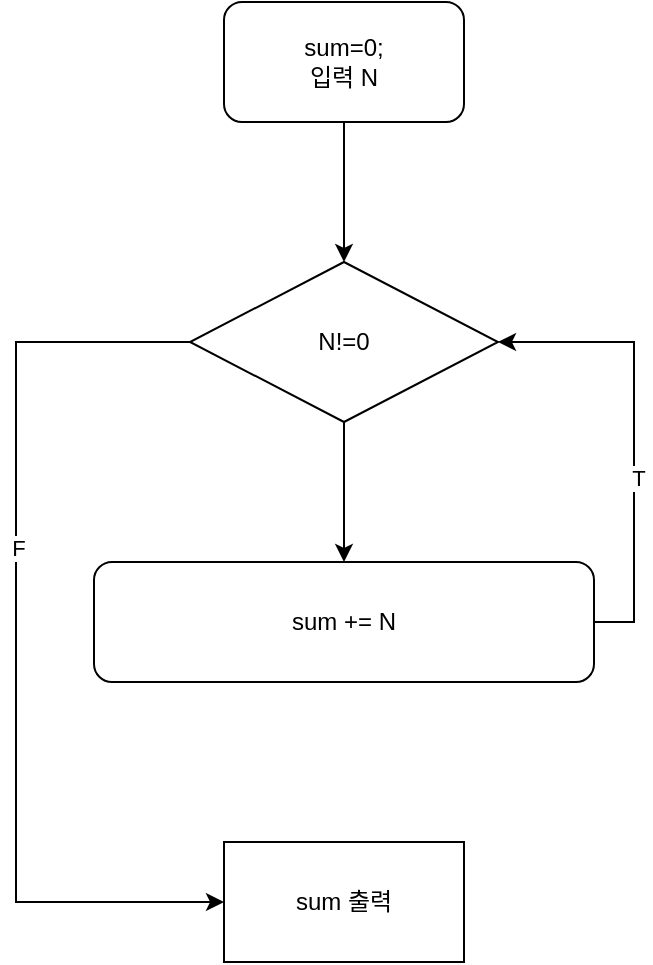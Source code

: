 <mxfile version="24.0.5" type="device">
  <diagram name="페이지-1" id="eFPBtdetUuPQxDnZVLNN">
    <mxGraphModel dx="1434" dy="746" grid="1" gridSize="10" guides="1" tooltips="1" connect="1" arrows="1" fold="1" page="1" pageScale="1" pageWidth="827" pageHeight="1169" math="0" shadow="0">
      <root>
        <mxCell id="0" />
        <mxCell id="1" parent="0" />
        <mxCell id="Y-SlUyWaFZ5vvgdqJEss-5" style="edgeStyle=orthogonalEdgeStyle;rounded=0;orthogonalLoop=1;jettySize=auto;html=1;exitX=0.5;exitY=1;exitDx=0;exitDy=0;entryX=0.5;entryY=0;entryDx=0;entryDy=0;" edge="1" parent="1" source="Y-SlUyWaFZ5vvgdqJEss-1" target="Y-SlUyWaFZ5vvgdqJEss-2">
          <mxGeometry relative="1" as="geometry" />
        </mxCell>
        <mxCell id="Y-SlUyWaFZ5vvgdqJEss-1" value="sum=0;&lt;br&gt;입력 N" style="rounded=1;whiteSpace=wrap;html=1;" vertex="1" parent="1">
          <mxGeometry x="294" y="60" width="120" height="60" as="geometry" />
        </mxCell>
        <mxCell id="Y-SlUyWaFZ5vvgdqJEss-6" style="edgeStyle=orthogonalEdgeStyle;rounded=0;orthogonalLoop=1;jettySize=auto;html=1;exitX=0.5;exitY=1;exitDx=0;exitDy=0;entryX=0.5;entryY=0;entryDx=0;entryDy=0;" edge="1" parent="1" source="Y-SlUyWaFZ5vvgdqJEss-2" target="Y-SlUyWaFZ5vvgdqJEss-3">
          <mxGeometry relative="1" as="geometry" />
        </mxCell>
        <mxCell id="Y-SlUyWaFZ5vvgdqJEss-8" style="edgeStyle=orthogonalEdgeStyle;rounded=0;orthogonalLoop=1;jettySize=auto;html=1;exitX=0;exitY=0.5;exitDx=0;exitDy=0;entryX=0;entryY=0.5;entryDx=0;entryDy=0;" edge="1" parent="1" source="Y-SlUyWaFZ5vvgdqJEss-2" target="Y-SlUyWaFZ5vvgdqJEss-4">
          <mxGeometry relative="1" as="geometry">
            <Array as="points">
              <mxPoint x="190" y="230" />
              <mxPoint x="190" y="510" />
            </Array>
          </mxGeometry>
        </mxCell>
        <mxCell id="Y-SlUyWaFZ5vvgdqJEss-9" value="F" style="edgeLabel;html=1;align=center;verticalAlign=middle;resizable=0;points=[];" vertex="1" connectable="0" parent="Y-SlUyWaFZ5vvgdqJEss-8">
          <mxGeometry x="-0.193" y="1" relative="1" as="geometry">
            <mxPoint as="offset" />
          </mxGeometry>
        </mxCell>
        <mxCell id="Y-SlUyWaFZ5vvgdqJEss-2" value="N!=0" style="rhombus;whiteSpace=wrap;html=1;" vertex="1" parent="1">
          <mxGeometry x="277" y="190" width="154" height="80" as="geometry" />
        </mxCell>
        <mxCell id="Y-SlUyWaFZ5vvgdqJEss-7" style="edgeStyle=orthogonalEdgeStyle;rounded=0;orthogonalLoop=1;jettySize=auto;html=1;exitX=1;exitY=0.5;exitDx=0;exitDy=0;entryX=1;entryY=0.5;entryDx=0;entryDy=0;" edge="1" parent="1" source="Y-SlUyWaFZ5vvgdqJEss-3" target="Y-SlUyWaFZ5vvgdqJEss-2">
          <mxGeometry relative="1" as="geometry" />
        </mxCell>
        <mxCell id="Y-SlUyWaFZ5vvgdqJEss-10" value="T" style="edgeLabel;html=1;align=center;verticalAlign=middle;resizable=0;points=[];" vertex="1" connectable="0" parent="Y-SlUyWaFZ5vvgdqJEss-7">
          <mxGeometry x="-0.193" y="-2" relative="1" as="geometry">
            <mxPoint as="offset" />
          </mxGeometry>
        </mxCell>
        <mxCell id="Y-SlUyWaFZ5vvgdqJEss-3" value="sum += N" style="rounded=1;whiteSpace=wrap;html=1;" vertex="1" parent="1">
          <mxGeometry x="229" y="340" width="250" height="60" as="geometry" />
        </mxCell>
        <mxCell id="Y-SlUyWaFZ5vvgdqJEss-4" value="sum 출력" style="rounded=0;whiteSpace=wrap;html=1;" vertex="1" parent="1">
          <mxGeometry x="294" y="480" width="120" height="60" as="geometry" />
        </mxCell>
      </root>
    </mxGraphModel>
  </diagram>
</mxfile>
